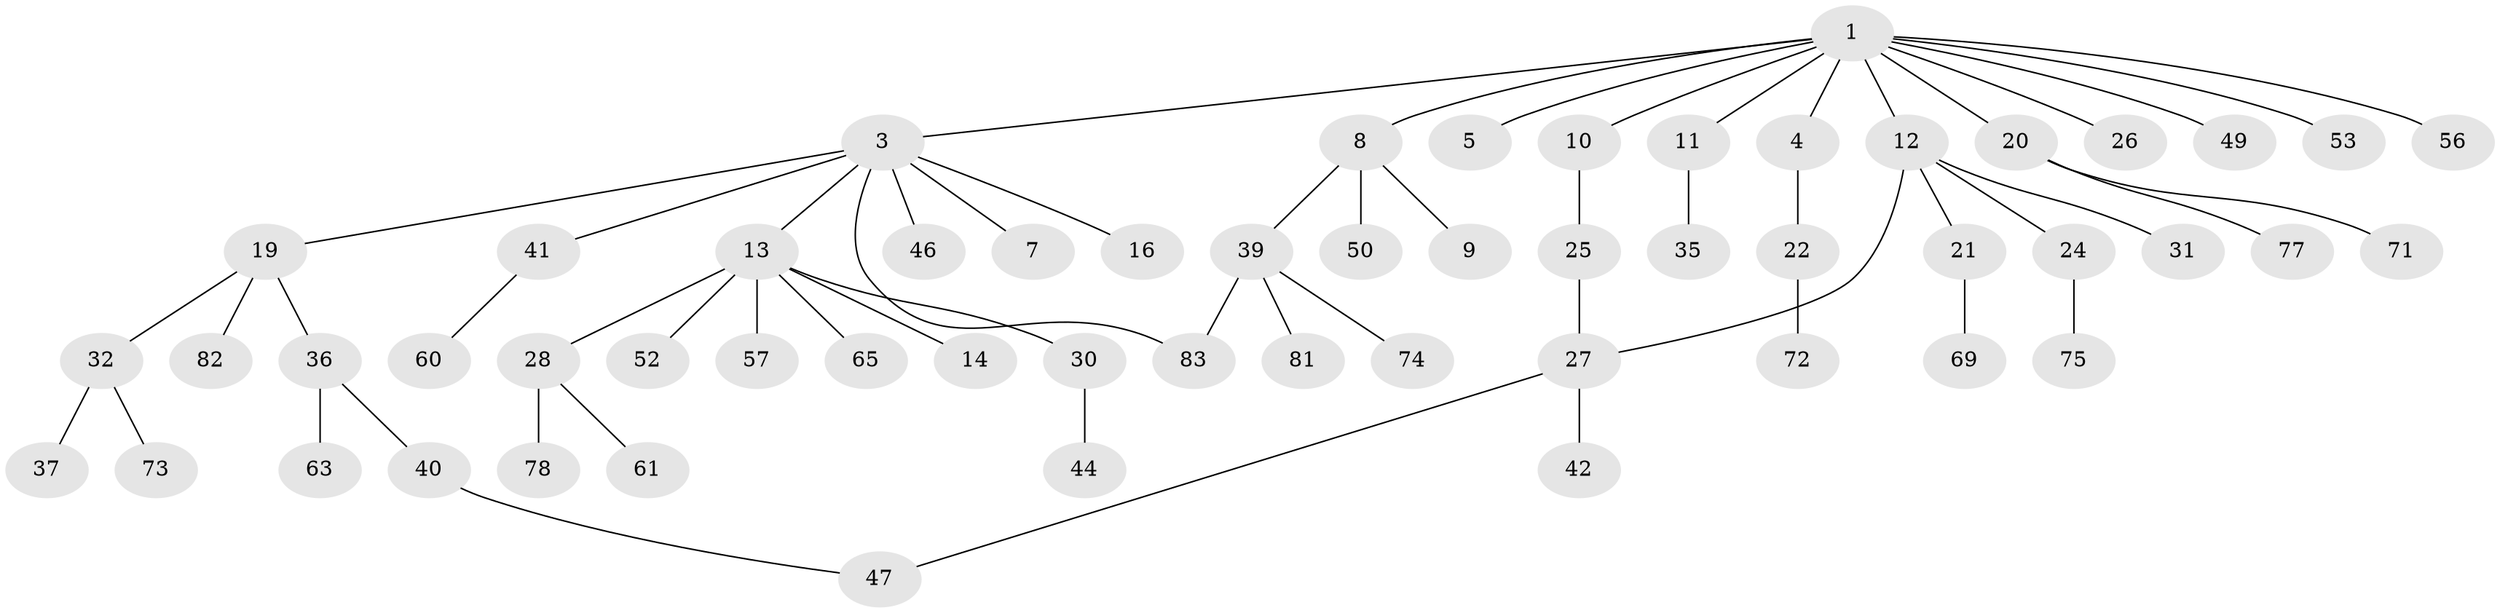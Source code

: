 // original degree distribution, {8: 0.012048192771084338, 6: 0.024096385542168676, 3: 0.10843373493975904, 1: 0.46987951807228917, 4: 0.03614457831325301, 5: 0.03614457831325301, 2: 0.30120481927710846, 7: 0.012048192771084338}
// Generated by graph-tools (version 1.1) at 2025/41/03/06/25 10:41:28]
// undirected, 56 vertices, 58 edges
graph export_dot {
graph [start="1"]
  node [color=gray90,style=filled];
  1 [super="+2"];
  3 [super="+6"];
  4 [super="+17"];
  5;
  7;
  8 [super="+38"];
  9 [super="+29"];
  10 [super="+67"];
  11;
  12 [super="+15"];
  13 [super="+18"];
  14;
  16 [super="+23"];
  19 [super="+68"];
  20 [super="+54"];
  21;
  22 [super="+34"];
  24;
  25 [super="+45"];
  26 [super="+43"];
  27 [super="+48"];
  28 [super="+33"];
  30 [super="+66"];
  31;
  32 [super="+51"];
  35 [super="+64"];
  36;
  37;
  39 [super="+70"];
  40 [super="+59"];
  41 [super="+58"];
  42 [super="+62"];
  44;
  46;
  47 [super="+55"];
  49;
  50;
  52;
  53;
  56;
  57;
  60;
  61 [super="+76"];
  63;
  65;
  69;
  71;
  72 [super="+80"];
  73;
  74;
  75;
  77 [super="+79"];
  78;
  81;
  82;
  83;
  1 -- 3;
  1 -- 4;
  1 -- 8;
  1 -- 10;
  1 -- 11;
  1 -- 49;
  1 -- 56;
  1 -- 20;
  1 -- 5;
  1 -- 53;
  1 -- 26;
  1 -- 12;
  3 -- 13;
  3 -- 16;
  3 -- 19;
  3 -- 41;
  3 -- 83;
  3 -- 46;
  3 -- 7;
  4 -- 22;
  8 -- 9;
  8 -- 39;
  8 -- 50;
  10 -- 25;
  11 -- 35;
  12 -- 21;
  12 -- 31;
  12 -- 24;
  12 -- 27;
  13 -- 14;
  13 -- 28;
  13 -- 30;
  13 -- 52;
  13 -- 57;
  13 -- 65;
  19 -- 32;
  19 -- 36;
  19 -- 82;
  20 -- 71;
  20 -- 77;
  21 -- 69;
  22 -- 72;
  24 -- 75;
  25 -- 27;
  27 -- 42;
  27 -- 47;
  28 -- 78;
  28 -- 61;
  30 -- 44;
  32 -- 37;
  32 -- 73;
  36 -- 40;
  36 -- 63;
  39 -- 74;
  39 -- 81;
  39 -- 83;
  40 -- 47;
  41 -- 60;
}
